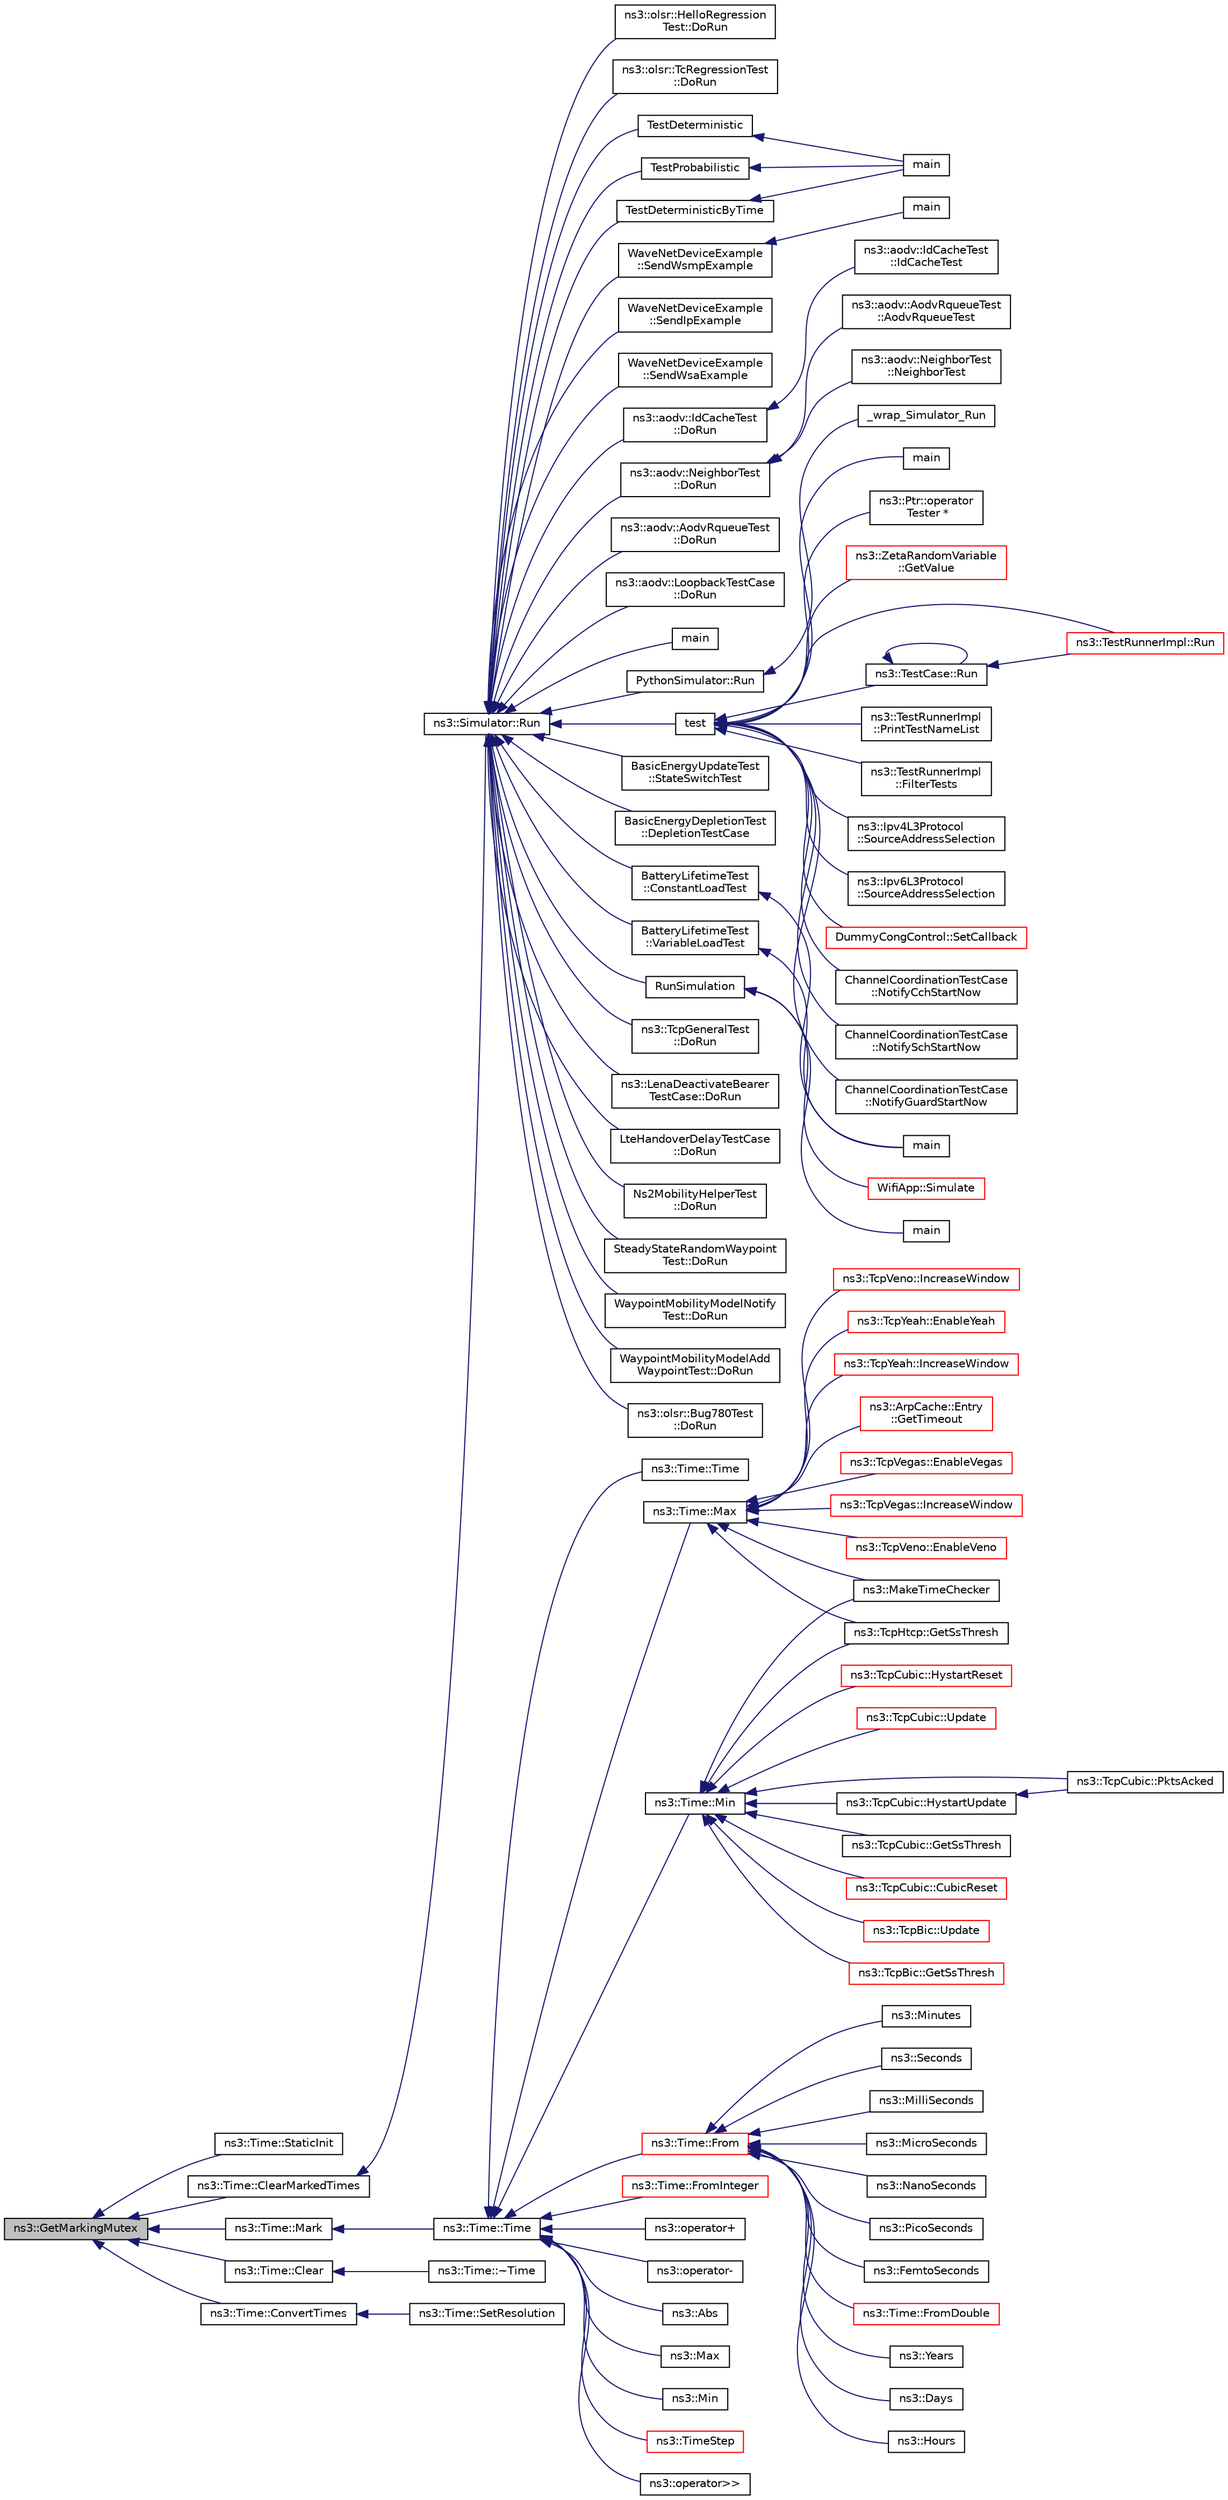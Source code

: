digraph "ns3::GetMarkingMutex"
{
  edge [fontname="Helvetica",fontsize="10",labelfontname="Helvetica",labelfontsize="10"];
  node [fontname="Helvetica",fontsize="10",shape=record];
  rankdir="LR";
  Node1 [label="ns3::GetMarkingMutex",height=0.2,width=0.4,color="black", fillcolor="grey75", style="filled", fontcolor="black"];
  Node1 -> Node2 [dir="back",color="midnightblue",fontsize="10",style="solid"];
  Node2 [label="ns3::Time::StaticInit",height=0.2,width=0.4,color="black", fillcolor="white", style="filled",URL="$dc/d04/classns3_1_1Time.html#a6acd27caec34f9cb27e054d0fbfac19d"];
  Node1 -> Node3 [dir="back",color="midnightblue",fontsize="10",style="solid"];
  Node3 [label="ns3::Time::ClearMarkedTimes",height=0.2,width=0.4,color="black", fillcolor="white", style="filled",URL="$dc/d04/classns3_1_1Time.html#a2fa8d441c8f509653b3ffa94cc20db91"];
  Node3 -> Node4 [dir="back",color="midnightblue",fontsize="10",style="solid"];
  Node4 [label="ns3::Simulator::Run",height=0.2,width=0.4,color="black", fillcolor="white", style="filled",URL="$d7/deb/classns3_1_1Simulator.html#a84be982e6d03b62c3dc3303c75a9b909"];
  Node4 -> Node5 [dir="back",color="midnightblue",fontsize="10",style="solid"];
  Node5 [label="ns3::aodv::IdCacheTest\l::DoRun",height=0.2,width=0.4,color="black", fillcolor="white", style="filled",URL="$d7/d70/classns3_1_1aodv_1_1IdCacheTest.html#af48af2859e1e63cf946df38906f4d7a2",tooltip="Implementation to actually run this TestCase. "];
  Node5 -> Node6 [dir="back",color="midnightblue",fontsize="10",style="solid"];
  Node6 [label="ns3::aodv::IdCacheTest\l::IdCacheTest",height=0.2,width=0.4,color="black", fillcolor="white", style="filled",URL="$d7/d70/classns3_1_1aodv_1_1IdCacheTest.html#adcd998c8bd9548995bb81504ce865b73"];
  Node4 -> Node7 [dir="back",color="midnightblue",fontsize="10",style="solid"];
  Node7 [label="ns3::aodv::NeighborTest\l::DoRun",height=0.2,width=0.4,color="black", fillcolor="white", style="filled",URL="$d0/d15/structns3_1_1aodv_1_1NeighborTest.html#aeb957b7644d6c77f5d0d43d2c160897f",tooltip="Implementation to actually run this TestCase. "];
  Node7 -> Node8 [dir="back",color="midnightblue",fontsize="10",style="solid"];
  Node8 [label="ns3::aodv::NeighborTest\l::NeighborTest",height=0.2,width=0.4,color="black", fillcolor="white", style="filled",URL="$d0/d15/structns3_1_1aodv_1_1NeighborTest.html#a09187332c7686492165e4fbbe41b6259"];
  Node7 -> Node9 [dir="back",color="midnightblue",fontsize="10",style="solid"];
  Node9 [label="ns3::aodv::AodvRqueueTest\l::AodvRqueueTest",height=0.2,width=0.4,color="black", fillcolor="white", style="filled",URL="$d3/d00/structns3_1_1aodv_1_1AodvRqueueTest.html#a5ed8d820b4f25d9303f4fc5dd4b7d212"];
  Node4 -> Node10 [dir="back",color="midnightblue",fontsize="10",style="solid"];
  Node10 [label="ns3::aodv::AodvRqueueTest\l::DoRun",height=0.2,width=0.4,color="black", fillcolor="white", style="filled",URL="$d3/d00/structns3_1_1aodv_1_1AodvRqueueTest.html#a7ec6b59547d19f9c08f2dcff06eecae3",tooltip="Implementation to actually run this TestCase. "];
  Node4 -> Node11 [dir="back",color="midnightblue",fontsize="10",style="solid"];
  Node11 [label="ns3::aodv::LoopbackTestCase\l::DoRun",height=0.2,width=0.4,color="black", fillcolor="white", style="filled",URL="$d2/d8c/classns3_1_1aodv_1_1LoopbackTestCase.html#aa4ecd46f743a971813870cff58563eab",tooltip="Implementation to actually run this TestCase. "];
  Node4 -> Node12 [dir="back",color="midnightblue",fontsize="10",style="solid"];
  Node12 [label="main",height=0.2,width=0.4,color="black", fillcolor="white", style="filled",URL="$d0/d88/csma-bridge-one-hop_8cc.html#a0ddf1224851353fc92bfbff6f499fa97"];
  Node4 -> Node13 [dir="back",color="midnightblue",fontsize="10",style="solid"];
  Node13 [label="PythonSimulator::Run",height=0.2,width=0.4,color="black", fillcolor="white", style="filled",URL="$d7/d8a/classPythonSimulator.html#ab712f4079b2b054f2ddc2ba57d840c18"];
  Node13 -> Node14 [dir="back",color="midnightblue",fontsize="10",style="solid"];
  Node14 [label="_wrap_Simulator_Run",height=0.2,width=0.4,color="black", fillcolor="white", style="filled",URL="$dc/d33/module__helpers_8cc.html#abd613839f918bdfecad1ef6f00b001cc"];
  Node4 -> Node15 [dir="back",color="midnightblue",fontsize="10",style="solid"];
  Node15 [label="test",height=0.2,width=0.4,color="black", fillcolor="white", style="filled",URL="$d2/def/main-test-sync_8cc.html#a708a4c1a4d0c4acc4c447310dd4db27f"];
  Node15 -> Node16 [dir="back",color="midnightblue",fontsize="10",style="solid"];
  Node16 [label="main",height=0.2,width=0.4,color="black", fillcolor="white", style="filled",URL="$d4/de9/aodv_8cc.html#a3c04138a5bfe5d72780bb7e82a18e627"];
  Node15 -> Node17 [dir="back",color="midnightblue",fontsize="10",style="solid"];
  Node17 [label="ns3::Ptr::operator\l Tester *",height=0.2,width=0.4,color="black", fillcolor="white", style="filled",URL="$dc/d90/classns3_1_1Ptr.html#a34606999f733fa070d246f5d178739a1"];
  Node15 -> Node18 [dir="back",color="midnightblue",fontsize="10",style="solid"];
  Node18 [label="ns3::ZetaRandomVariable\l::GetValue",height=0.2,width=0.4,color="red", fillcolor="white", style="filled",URL="$da/dd8/classns3_1_1ZetaRandomVariable.html#a8ab47b42912943fe4eea82bdd250d42a",tooltip="Returns a random double from a zeta distribution with the specified alpha. "];
  Node15 -> Node19 [dir="back",color="midnightblue",fontsize="10",style="solid"];
  Node19 [label="ns3::TestCase::Run",height=0.2,width=0.4,color="black", fillcolor="white", style="filled",URL="$dd/d88/classns3_1_1TestCase.html#abd20623e3e8fcb6bd4ec69e93f32f621",tooltip="Actually run this TestCase. "];
  Node19 -> Node19 [dir="back",color="midnightblue",fontsize="10",style="solid"];
  Node19 -> Node20 [dir="back",color="midnightblue",fontsize="10",style="solid"];
  Node20 [label="ns3::TestRunnerImpl::Run",height=0.2,width=0.4,color="red", fillcolor="white", style="filled",URL="$d7/d71/classns3_1_1TestRunnerImpl.html#aab866f90a3b2d8fa20dabded33e35012"];
  Node15 -> Node21 [dir="back",color="midnightblue",fontsize="10",style="solid"];
  Node21 [label="ns3::TestRunnerImpl\l::PrintTestNameList",height=0.2,width=0.4,color="black", fillcolor="white", style="filled",URL="$d7/d71/classns3_1_1TestRunnerImpl.html#a9bd9699afbbe1a774e928637621b47c0"];
  Node15 -> Node22 [dir="back",color="midnightblue",fontsize="10",style="solid"];
  Node22 [label="ns3::TestRunnerImpl\l::FilterTests",height=0.2,width=0.4,color="black", fillcolor="white", style="filled",URL="$d7/d71/classns3_1_1TestRunnerImpl.html#a42560fb0ddfece59837a10913426a87b"];
  Node15 -> Node20 [dir="back",color="midnightblue",fontsize="10",style="solid"];
  Node15 -> Node23 [dir="back",color="midnightblue",fontsize="10",style="solid"];
  Node23 [label="ns3::Ipv4L3Protocol\l::SourceAddressSelection",height=0.2,width=0.4,color="black", fillcolor="white", style="filled",URL="$d2/dc9/classns3_1_1Ipv4L3Protocol.html#a60f11e28019741497dd8730f53294b4f",tooltip="Choose the source address to use with destination address. "];
  Node15 -> Node24 [dir="back",color="midnightblue",fontsize="10",style="solid"];
  Node24 [label="ns3::Ipv6L3Protocol\l::SourceAddressSelection",height=0.2,width=0.4,color="black", fillcolor="white", style="filled",URL="$d7/d74/classns3_1_1Ipv6L3Protocol.html#a77acb50e395f36951381977368ebc5cb",tooltip="Choose the source address to use with destination address. "];
  Node15 -> Node25 [dir="back",color="midnightblue",fontsize="10",style="solid"];
  Node25 [label="DummyCongControl::SetCallback",height=0.2,width=0.4,color="red", fillcolor="white", style="filled",URL="$d5/d47/classDummyCongControl.html#a8d64b26513447ac58711ff9a5ccf1c52",tooltip="Set the callback to be used when an ACK is received. "];
  Node15 -> Node26 [dir="back",color="midnightblue",fontsize="10",style="solid"];
  Node26 [label="ChannelCoordinationTestCase\l::NotifyCchStartNow",height=0.2,width=0.4,color="black", fillcolor="white", style="filled",URL="$d7/d43/classChannelCoordinationTestCase.html#aa2e75392bb7cb3146cf254c1863385c9"];
  Node15 -> Node27 [dir="back",color="midnightblue",fontsize="10",style="solid"];
  Node27 [label="ChannelCoordinationTestCase\l::NotifySchStartNow",height=0.2,width=0.4,color="black", fillcolor="white", style="filled",URL="$d7/d43/classChannelCoordinationTestCase.html#a4e52b667926d9120ce45914037c27ef8"];
  Node15 -> Node28 [dir="back",color="midnightblue",fontsize="10",style="solid"];
  Node28 [label="ChannelCoordinationTestCase\l::NotifyGuardStartNow",height=0.2,width=0.4,color="black", fillcolor="white", style="filled",URL="$d7/d43/classChannelCoordinationTestCase.html#a7514a5957cc7f602d6a0fbe9da0333cd"];
  Node4 -> Node29 [dir="back",color="midnightblue",fontsize="10",style="solid"];
  Node29 [label="BasicEnergyUpdateTest\l::StateSwitchTest",height=0.2,width=0.4,color="black", fillcolor="white", style="filled",URL="$d5/de0/classBasicEnergyUpdateTest.html#aebdf7df054db21ed34826ccdf208f6a6"];
  Node4 -> Node30 [dir="back",color="midnightblue",fontsize="10",style="solid"];
  Node30 [label="BasicEnergyDepletionTest\l::DepletionTestCase",height=0.2,width=0.4,color="black", fillcolor="white", style="filled",URL="$d0/d83/classBasicEnergyDepletionTest.html#a933f0ff2e50a5dc64b4312619405a05a"];
  Node4 -> Node31 [dir="back",color="midnightblue",fontsize="10",style="solid"];
  Node31 [label="BatteryLifetimeTest\l::ConstantLoadTest",height=0.2,width=0.4,color="black", fillcolor="white", style="filled",URL="$dd/d15/classBatteryLifetimeTest.html#a5cfb6c588872035454feb525491b1d52"];
  Node31 -> Node32 [dir="back",color="midnightblue",fontsize="10",style="solid"];
  Node32 [label="main",height=0.2,width=0.4,color="black", fillcolor="white", style="filled",URL="$d2/d24/rv-battery-model-test_8cc.html#a3c04138a5bfe5d72780bb7e82a18e627"];
  Node4 -> Node33 [dir="back",color="midnightblue",fontsize="10",style="solid"];
  Node33 [label="BatteryLifetimeTest\l::VariableLoadTest",height=0.2,width=0.4,color="black", fillcolor="white", style="filled",URL="$dd/d15/classBatteryLifetimeTest.html#aa6d0fb55387831f97d9834c47abfd669"];
  Node33 -> Node32 [dir="back",color="midnightblue",fontsize="10",style="solid"];
  Node4 -> Node34 [dir="back",color="midnightblue",fontsize="10",style="solid"];
  Node34 [label="RunSimulation",height=0.2,width=0.4,color="black", fillcolor="white", style="filled",URL="$d9/d41/main-simple_8cc.html#aae4a035f2107d100249164fe508bac66"];
  Node34 -> Node35 [dir="back",color="midnightblue",fontsize="10",style="solid"];
  Node35 [label="main",height=0.2,width=0.4,color="black", fillcolor="white", style="filled",URL="$d9/d41/main-simple_8cc.html#a0ddf1224851353fc92bfbff6f499fa97"];
  Node34 -> Node36 [dir="back",color="midnightblue",fontsize="10",style="solid"];
  Node36 [label="WifiApp::Simulate",height=0.2,width=0.4,color="red", fillcolor="white", style="filled",URL="$db/dbc/classWifiApp.html#a3a95c7b7e96a5c40810d6fee12b9540c",tooltip="Enacts simulation of an ns-3 wifi application. "];
  Node4 -> Node37 [dir="back",color="midnightblue",fontsize="10",style="solid"];
  Node37 [label="ns3::TcpGeneralTest\l::DoRun",height=0.2,width=0.4,color="black", fillcolor="white", style="filled",URL="$d2/dfd/classns3_1_1TcpGeneralTest.html#a79f00453e60b95fcf8d22757593f5ed3",tooltip="Execute the tcp test. "];
  Node4 -> Node38 [dir="back",color="midnightblue",fontsize="10",style="solid"];
  Node38 [label="ns3::LenaDeactivateBearer\lTestCase::DoRun",height=0.2,width=0.4,color="black", fillcolor="white", style="filled",URL="$d4/d2f/classns3_1_1LenaDeactivateBearerTestCase.html#a214d777e46f96b701efdfd360871f53f",tooltip="Implementation to actually run this TestCase. "];
  Node4 -> Node39 [dir="back",color="midnightblue",fontsize="10",style="solid"];
  Node39 [label="LteHandoverDelayTestCase\l::DoRun",height=0.2,width=0.4,color="black", fillcolor="white", style="filled",URL="$d8/dde/classLteHandoverDelayTestCase.html#a2e5214b6dd2249de91ba0aa326b8c97d",tooltip="Implementation to actually run this TestCase. "];
  Node4 -> Node40 [dir="back",color="midnightblue",fontsize="10",style="solid"];
  Node40 [label="Ns2MobilityHelperTest\l::DoRun",height=0.2,width=0.4,color="black", fillcolor="white", style="filled",URL="$d8/da7/classNs2MobilityHelperTest.html#aa79cdb96d0a0882645114e6a088e8d60",tooltip="Go. "];
  Node4 -> Node41 [dir="back",color="midnightblue",fontsize="10",style="solid"];
  Node41 [label="SteadyStateRandomWaypoint\lTest::DoRun",height=0.2,width=0.4,color="black", fillcolor="white", style="filled",URL="$db/d67/classSteadyStateRandomWaypointTest.html#a06b559358eab241daa3a937a038729df",tooltip="Implementation to actually run this TestCase. "];
  Node4 -> Node42 [dir="back",color="midnightblue",fontsize="10",style="solid"];
  Node42 [label="WaypointMobilityModelNotify\lTest::DoRun",height=0.2,width=0.4,color="black", fillcolor="white", style="filled",URL="$d6/df3/classWaypointMobilityModelNotifyTest.html#a3806dd9c9361141fade8ce51021e33ff",tooltip="Implementation to actually run this TestCase. "];
  Node4 -> Node43 [dir="back",color="midnightblue",fontsize="10",style="solid"];
  Node43 [label="WaypointMobilityModelAdd\lWaypointTest::DoRun",height=0.2,width=0.4,color="black", fillcolor="white", style="filled",URL="$d7/d3d/classWaypointMobilityModelAddWaypointTest.html#afab2502065d56508a1c71a8c78115c25",tooltip="Implementation to actually run this TestCase. "];
  Node4 -> Node44 [dir="back",color="midnightblue",fontsize="10",style="solid"];
  Node44 [label="ns3::olsr::Bug780Test\l::DoRun",height=0.2,width=0.4,color="black", fillcolor="white", style="filled",URL="$d9/d95/classns3_1_1olsr_1_1Bug780Test.html#aea2f01c8e6af5f1363b67a23ccaaf030",tooltip="Go. "];
  Node4 -> Node45 [dir="back",color="midnightblue",fontsize="10",style="solid"];
  Node45 [label="ns3::olsr::HelloRegression\lTest::DoRun",height=0.2,width=0.4,color="black", fillcolor="white", style="filled",URL="$de/dad/classns3_1_1olsr_1_1HelloRegressionTest.html#a469da2871e46fb6d56da5820f5aa1982",tooltip="Go. "];
  Node4 -> Node46 [dir="back",color="midnightblue",fontsize="10",style="solid"];
  Node46 [label="ns3::olsr::TcRegressionTest\l::DoRun",height=0.2,width=0.4,color="black", fillcolor="white", style="filled",URL="$dd/dcb/classns3_1_1olsr_1_1TcRegressionTest.html#ab3215c11b0586486c641af620fb1bc0b",tooltip="Go. "];
  Node4 -> Node47 [dir="back",color="midnightblue",fontsize="10",style="solid"];
  Node47 [label="TestDeterministic",height=0.2,width=0.4,color="black", fillcolor="white", style="filled",URL="$d3/d63/main-propagation-loss_8cc.html#a4e5137292d7c72e9726190680c642e7d"];
  Node47 -> Node48 [dir="back",color="midnightblue",fontsize="10",style="solid"];
  Node48 [label="main",height=0.2,width=0.4,color="black", fillcolor="white", style="filled",URL="$d3/d63/main-propagation-loss_8cc.html#a0ddf1224851353fc92bfbff6f499fa97"];
  Node4 -> Node49 [dir="back",color="midnightblue",fontsize="10",style="solid"];
  Node49 [label="TestProbabilistic",height=0.2,width=0.4,color="black", fillcolor="white", style="filled",URL="$d3/d63/main-propagation-loss_8cc.html#a2c280e21b5e273cca8f71b0f167e034f"];
  Node49 -> Node48 [dir="back",color="midnightblue",fontsize="10",style="solid"];
  Node4 -> Node50 [dir="back",color="midnightblue",fontsize="10",style="solid"];
  Node50 [label="TestDeterministicByTime",height=0.2,width=0.4,color="black", fillcolor="white", style="filled",URL="$d3/d63/main-propagation-loss_8cc.html#a093207d9d8a33b2bfc987434a52eeecc"];
  Node50 -> Node48 [dir="back",color="midnightblue",fontsize="10",style="solid"];
  Node4 -> Node51 [dir="back",color="midnightblue",fontsize="10",style="solid"];
  Node51 [label="WaveNetDeviceExample\l::SendWsmpExample",height=0.2,width=0.4,color="black", fillcolor="white", style="filled",URL="$d2/dcc/classWaveNetDeviceExample.html#ad36808acd544ff68268912c9386213fe",tooltip="Send WSMP example function. "];
  Node51 -> Node52 [dir="back",color="midnightblue",fontsize="10",style="solid"];
  Node52 [label="main",height=0.2,width=0.4,color="black", fillcolor="white", style="filled",URL="$d1/dc4/wave-simple-device_8cc.html#a0ddf1224851353fc92bfbff6f499fa97"];
  Node4 -> Node53 [dir="back",color="midnightblue",fontsize="10",style="solid"];
  Node53 [label="WaveNetDeviceExample\l::SendIpExample",height=0.2,width=0.4,color="black", fillcolor="white", style="filled",URL="$d2/dcc/classWaveNetDeviceExample.html#a97da76e52cd76f5054e8c92cfae01a9e",tooltip="Send IP example function. "];
  Node4 -> Node54 [dir="back",color="midnightblue",fontsize="10",style="solid"];
  Node54 [label="WaveNetDeviceExample\l::SendWsaExample",height=0.2,width=0.4,color="black", fillcolor="white", style="filled",URL="$d2/dcc/classWaveNetDeviceExample.html#ac1725733b797a26cd3655b58adad965e",tooltip="Send WSA example. "];
  Node1 -> Node55 [dir="back",color="midnightblue",fontsize="10",style="solid"];
  Node55 [label="ns3::Time::Mark",height=0.2,width=0.4,color="black", fillcolor="white", style="filled",URL="$dc/d04/classns3_1_1Time.html#aa7eef2a1119c1c4855d99f1e83d44c54"];
  Node55 -> Node56 [dir="back",color="midnightblue",fontsize="10",style="solid"];
  Node56 [label="ns3::Time::Time",height=0.2,width=0.4,color="black", fillcolor="white", style="filled",URL="$dc/d04/classns3_1_1Time.html#a8a39dc1b8cbbd7fe6d940e492d1b925e"];
  Node56 -> Node57 [dir="back",color="midnightblue",fontsize="10",style="solid"];
  Node57 [label="ns3::Time::Time",height=0.2,width=0.4,color="black", fillcolor="white", style="filled",URL="$dc/d04/classns3_1_1Time.html#a241ce5bcbc068ec623a4626c1258e24b"];
  Node56 -> Node58 [dir="back",color="midnightblue",fontsize="10",style="solid"];
  Node58 [label="ns3::Time::Min",height=0.2,width=0.4,color="black", fillcolor="white", style="filled",URL="$dc/d04/classns3_1_1Time.html#a75169ee37c557c616eb79e1a15ed09b7"];
  Node58 -> Node59 [dir="back",color="midnightblue",fontsize="10",style="solid"];
  Node59 [label="ns3::MakeTimeChecker",height=0.2,width=0.4,color="black", fillcolor="white", style="filled",URL="$d9/d7d/group__time.html#ga07f8cce9b9e4f52d0f0b16da276b55c2",tooltip="Helper to make an unbounded Time checker. "];
  Node58 -> Node60 [dir="back",color="midnightblue",fontsize="10",style="solid"];
  Node60 [label="ns3::TcpBic::Update",height=0.2,width=0.4,color="red", fillcolor="white", style="filled",URL="$d2/d64/classns3_1_1TcpBic.html#a900818048f6876e8b38f9d9b8257f631",tooltip="Bic window update after a new ack received. "];
  Node58 -> Node61 [dir="back",color="midnightblue",fontsize="10",style="solid"];
  Node61 [label="ns3::TcpBic::GetSsThresh",height=0.2,width=0.4,color="red", fillcolor="white", style="filled",URL="$d2/d64/classns3_1_1TcpBic.html#aaec211ef4f1624860911aaf544ac9650",tooltip="Get the slow start threshold after a loss event. "];
  Node58 -> Node62 [dir="back",color="midnightblue",fontsize="10",style="solid"];
  Node62 [label="ns3::TcpCubic::HystartReset",height=0.2,width=0.4,color="red", fillcolor="white", style="filled",URL="$d3/dc3/classns3_1_1TcpCubic.html#a041ef065895769c50cfc02d39372d08d",tooltip="Reset HyStart parameters. "];
  Node58 -> Node63 [dir="back",color="midnightblue",fontsize="10",style="solid"];
  Node63 [label="ns3::TcpCubic::Update",height=0.2,width=0.4,color="red", fillcolor="white", style="filled",URL="$d3/dc3/classns3_1_1TcpCubic.html#a1676df929585823efe488c35448c69e4",tooltip="Cubic window update after a new ack received. "];
  Node58 -> Node64 [dir="back",color="midnightblue",fontsize="10",style="solid"];
  Node64 [label="ns3::TcpCubic::PktsAcked",height=0.2,width=0.4,color="black", fillcolor="white", style="filled",URL="$d3/dc3/classns3_1_1TcpCubic.html#abcd72325d169bdd2a3858825aea8ca51",tooltip="Timing information on received ACK. "];
  Node58 -> Node65 [dir="back",color="midnightblue",fontsize="10",style="solid"];
  Node65 [label="ns3::TcpCubic::HystartUpdate",height=0.2,width=0.4,color="black", fillcolor="white", style="filled",URL="$d3/dc3/classns3_1_1TcpCubic.html#ac32cb45bced2f370fe530e307414fb3b",tooltip="Update HyStart parameters. "];
  Node65 -> Node64 [dir="back",color="midnightblue",fontsize="10",style="solid"];
  Node58 -> Node66 [dir="back",color="midnightblue",fontsize="10",style="solid"];
  Node66 [label="ns3::TcpCubic::GetSsThresh",height=0.2,width=0.4,color="black", fillcolor="white", style="filled",URL="$d3/dc3/classns3_1_1TcpCubic.html#adced32f15c635759de55287319ce7936",tooltip="Get the slow start threshold after a loss event. "];
  Node58 -> Node67 [dir="back",color="midnightblue",fontsize="10",style="solid"];
  Node67 [label="ns3::TcpCubic::CubicReset",height=0.2,width=0.4,color="red", fillcolor="white", style="filled",URL="$d3/dc3/classns3_1_1TcpCubic.html#ad27735b7798af17915ad35602fbe996b"];
  Node58 -> Node68 [dir="back",color="midnightblue",fontsize="10",style="solid"];
  Node68 [label="ns3::TcpHtcp::GetSsThresh",height=0.2,width=0.4,color="black", fillcolor="white", style="filled",URL="$d0/d2c/classns3_1_1TcpHtcp.html#add36278610893b4eba23cf688f7779d8",tooltip="Get the slow start threshold after a loss event. "];
  Node56 -> Node69 [dir="back",color="midnightblue",fontsize="10",style="solid"];
  Node69 [label="ns3::Time::Max",height=0.2,width=0.4,color="black", fillcolor="white", style="filled",URL="$dc/d04/classns3_1_1Time.html#ad3414eb47d40a34971d5e78db88cfc72"];
  Node69 -> Node59 [dir="back",color="midnightblue",fontsize="10",style="solid"];
  Node69 -> Node70 [dir="back",color="midnightblue",fontsize="10",style="solid"];
  Node70 [label="ns3::ArpCache::Entry\l::GetTimeout",height=0.2,width=0.4,color="red", fillcolor="white", style="filled",URL="$d9/d44/classns3_1_1ArpCache_1_1Entry.html#a3b74704d1b9a432cbb67f42186aae731",tooltip="Returns the entry timeout. "];
  Node69 -> Node68 [dir="back",color="midnightblue",fontsize="10",style="solid"];
  Node69 -> Node71 [dir="back",color="midnightblue",fontsize="10",style="solid"];
  Node71 [label="ns3::TcpVegas::EnableVegas",height=0.2,width=0.4,color="red", fillcolor="white", style="filled",URL="$da/d38/classns3_1_1TcpVegas.html#a9598876615fdef3542af10ff541e1d40",tooltip="Enable Vegas algorithm to start taking Vegas samples. "];
  Node69 -> Node72 [dir="back",color="midnightblue",fontsize="10",style="solid"];
  Node72 [label="ns3::TcpVegas::IncreaseWindow",height=0.2,width=0.4,color="red", fillcolor="white", style="filled",URL="$da/d38/classns3_1_1TcpVegas.html#ae80e9ac677116dada43dacda0f98a8b6",tooltip="Adjust cwnd following Vegas linear increase/decrease algorithm. "];
  Node69 -> Node73 [dir="back",color="midnightblue",fontsize="10",style="solid"];
  Node73 [label="ns3::TcpVeno::EnableVeno",height=0.2,width=0.4,color="red", fillcolor="white", style="filled",URL="$df/d4d/classns3_1_1TcpVeno.html#a7ece86eb87a0b29cb1d13be11a963873",tooltip="Enable Veno algorithm to start Veno sampling. "];
  Node69 -> Node74 [dir="back",color="midnightblue",fontsize="10",style="solid"];
  Node74 [label="ns3::TcpVeno::IncreaseWindow",height=0.2,width=0.4,color="red", fillcolor="white", style="filled",URL="$df/d4d/classns3_1_1TcpVeno.html#a5865787a20ea7c2c8beee2df5cefcdaa",tooltip="Adjust cwnd following Veno additive increase algorithm. "];
  Node69 -> Node75 [dir="back",color="midnightblue",fontsize="10",style="solid"];
  Node75 [label="ns3::TcpYeah::EnableYeah",height=0.2,width=0.4,color="red", fillcolor="white", style="filled",URL="$d5/d18/classns3_1_1TcpYeah.html#ad2f91d04a90f689b9cfd05a26de6472e",tooltip="Enable YeAH algorithm to start taking YeAH samples. "];
  Node69 -> Node76 [dir="back",color="midnightblue",fontsize="10",style="solid"];
  Node76 [label="ns3::TcpYeah::IncreaseWindow",height=0.2,width=0.4,color="red", fillcolor="white", style="filled",URL="$d5/d18/classns3_1_1TcpYeah.html#aa1efa60adbcb1dfad8d188deef7ed2ea",tooltip="Adjust cwnd following YeAH dual-mode algorithm. "];
  Node56 -> Node77 [dir="back",color="midnightblue",fontsize="10",style="solid"];
  Node77 [label="ns3::Time::From",height=0.2,width=0.4,color="red", fillcolor="white", style="filled",URL="$dc/d04/classns3_1_1Time.html#a34e4acc13d0e08cc8cb9cd3b838b9baf"];
  Node77 -> Node78 [dir="back",color="midnightblue",fontsize="10",style="solid"];
  Node78 [label="ns3::Time::FromDouble",height=0.2,width=0.4,color="red", fillcolor="white", style="filled",URL="$dc/d04/classns3_1_1Time.html#a60e845f4a74e62495b86356afe604cb4"];
  Node77 -> Node79 [dir="back",color="midnightblue",fontsize="10",style="solid"];
  Node79 [label="ns3::Years",height=0.2,width=0.4,color="black", fillcolor="white", style="filled",URL="$d1/dec/group__timecivil.html#ga6908a3ce36aeef5fee0ea41ff6e7a1fb"];
  Node77 -> Node80 [dir="back",color="midnightblue",fontsize="10",style="solid"];
  Node80 [label="ns3::Days",height=0.2,width=0.4,color="black", fillcolor="white", style="filled",URL="$d1/dec/group__timecivil.html#ga403cbc20d7d2533f6ced509e5ebaf981"];
  Node77 -> Node81 [dir="back",color="midnightblue",fontsize="10",style="solid"];
  Node81 [label="ns3::Hours",height=0.2,width=0.4,color="black", fillcolor="white", style="filled",URL="$d1/dec/group__timecivil.html#ga29967d3f5a5308049182163b6531538f"];
  Node77 -> Node82 [dir="back",color="midnightblue",fontsize="10",style="solid"];
  Node82 [label="ns3::Minutes",height=0.2,width=0.4,color="black", fillcolor="white", style="filled",URL="$d1/dec/group__timecivil.html#gad1d65647c9da93fd8679b9d87e04c7f4"];
  Node77 -> Node83 [dir="back",color="midnightblue",fontsize="10",style="solid"];
  Node83 [label="ns3::Seconds",height=0.2,width=0.4,color="black", fillcolor="white", style="filled",URL="$d1/dec/group__timecivil.html#ga8f78ae67044d734a45fa1a979d7ea1b3"];
  Node77 -> Node84 [dir="back",color="midnightblue",fontsize="10",style="solid"];
  Node84 [label="ns3::MilliSeconds",height=0.2,width=0.4,color="black", fillcolor="white", style="filled",URL="$d1/dec/group__timecivil.html#ga2bf74bc619c2bd0c88126e60a278bc2a"];
  Node77 -> Node85 [dir="back",color="midnightblue",fontsize="10",style="solid"];
  Node85 [label="ns3::MicroSeconds",height=0.2,width=0.4,color="black", fillcolor="white", style="filled",URL="$d1/dec/group__timecivil.html#gaefa3fed7390aaefecbd786061349422f"];
  Node77 -> Node86 [dir="back",color="midnightblue",fontsize="10",style="solid"];
  Node86 [label="ns3::NanoSeconds",height=0.2,width=0.4,color="black", fillcolor="white", style="filled",URL="$d1/dec/group__timecivil.html#gac97e03612b1423b981d8675a2eba95f8"];
  Node77 -> Node87 [dir="back",color="midnightblue",fontsize="10",style="solid"];
  Node87 [label="ns3::PicoSeconds",height=0.2,width=0.4,color="black", fillcolor="white", style="filled",URL="$d1/dec/group__timecivil.html#ga5187d3b8cb7ceccc0d492fe93a206aa8"];
  Node77 -> Node88 [dir="back",color="midnightblue",fontsize="10",style="solid"];
  Node88 [label="ns3::FemtoSeconds",height=0.2,width=0.4,color="black", fillcolor="white", style="filled",URL="$d1/dec/group__timecivil.html#gac5e0f0ac4f64b42a73364a839379ead9"];
  Node56 -> Node89 [dir="back",color="midnightblue",fontsize="10",style="solid"];
  Node89 [label="ns3::Time::FromInteger",height=0.2,width=0.4,color="red", fillcolor="white", style="filled",URL="$dc/d04/classns3_1_1Time.html#a3e742c67b2764e75ff95f9b754d43fe9"];
  Node56 -> Node90 [dir="back",color="midnightblue",fontsize="10",style="solid"];
  Node90 [label="ns3::operator+",height=0.2,width=0.4,color="black", fillcolor="white", style="filled",URL="$d9/d7d/group__time.html#ga932570c711bf1b5966beebd196f66fec",tooltip="Addition operator for Time. "];
  Node56 -> Node91 [dir="back",color="midnightblue",fontsize="10",style="solid"];
  Node91 [label="ns3::operator-",height=0.2,width=0.4,color="black", fillcolor="white", style="filled",URL="$d9/d7d/group__time.html#ga694050f08b35f2fc60a55d9d77bc3cdd",tooltip="Difference operator for Time. "];
  Node56 -> Node92 [dir="back",color="midnightblue",fontsize="10",style="solid"];
  Node92 [label="ns3::Abs",height=0.2,width=0.4,color="black", fillcolor="white", style="filled",URL="$d7/d2e/namespacens3.html#ab0f0594683e0e9ede88c2a234bc21b7f"];
  Node56 -> Node93 [dir="back",color="midnightblue",fontsize="10",style="solid"];
  Node93 [label="ns3::Max",height=0.2,width=0.4,color="black", fillcolor="white", style="filled",URL="$d7/d2e/namespacens3.html#aeb6364b17727fa48719c6f1eff1f9d98"];
  Node56 -> Node94 [dir="back",color="midnightblue",fontsize="10",style="solid"];
  Node94 [label="ns3::Min",height=0.2,width=0.4,color="black", fillcolor="white", style="filled",URL="$d7/d2e/namespacens3.html#ae5b8251ededcb72f87d1fa31ec47acae"];
  Node56 -> Node95 [dir="back",color="midnightblue",fontsize="10",style="solid"];
  Node95 [label="ns3::TimeStep",height=0.2,width=0.4,color="red", fillcolor="white", style="filled",URL="$d9/d7d/group__time.html#ga464a3c1cbb458c6c3ed3bd5ce9506758"];
  Node56 -> Node96 [dir="back",color="midnightblue",fontsize="10",style="solid"];
  Node96 [label="ns3::operator\>\>",height=0.2,width=0.4,color="black", fillcolor="white", style="filled",URL="$d9/d7d/group__time.html#ga9232f6c8d5d3fa355217b0874291054b",tooltip="Time input streamer. "];
  Node1 -> Node97 [dir="back",color="midnightblue",fontsize="10",style="solid"];
  Node97 [label="ns3::Time::Clear",height=0.2,width=0.4,color="black", fillcolor="white", style="filled",URL="$dc/d04/classns3_1_1Time.html#a82787e216ab524ddd6b3b968bdff5036"];
  Node97 -> Node98 [dir="back",color="midnightblue",fontsize="10",style="solid"];
  Node98 [label="ns3::Time::~Time",height=0.2,width=0.4,color="black", fillcolor="white", style="filled",URL="$dc/d04/classns3_1_1Time.html#a3671ab4d1ca22b7701aa938b22ccb3bf"];
  Node1 -> Node99 [dir="back",color="midnightblue",fontsize="10",style="solid"];
  Node99 [label="ns3::Time::ConvertTimes",height=0.2,width=0.4,color="black", fillcolor="white", style="filled",URL="$dc/d04/classns3_1_1Time.html#ab9aa5b31389ff3d227e0eaf89250d787"];
  Node99 -> Node100 [dir="back",color="midnightblue",fontsize="10",style="solid"];
  Node100 [label="ns3::Time::SetResolution",height=0.2,width=0.4,color="black", fillcolor="white", style="filled",URL="$dc/d04/classns3_1_1Time.html#aba6ca5fd762a8c94884f76f957dd39cf"];
}
